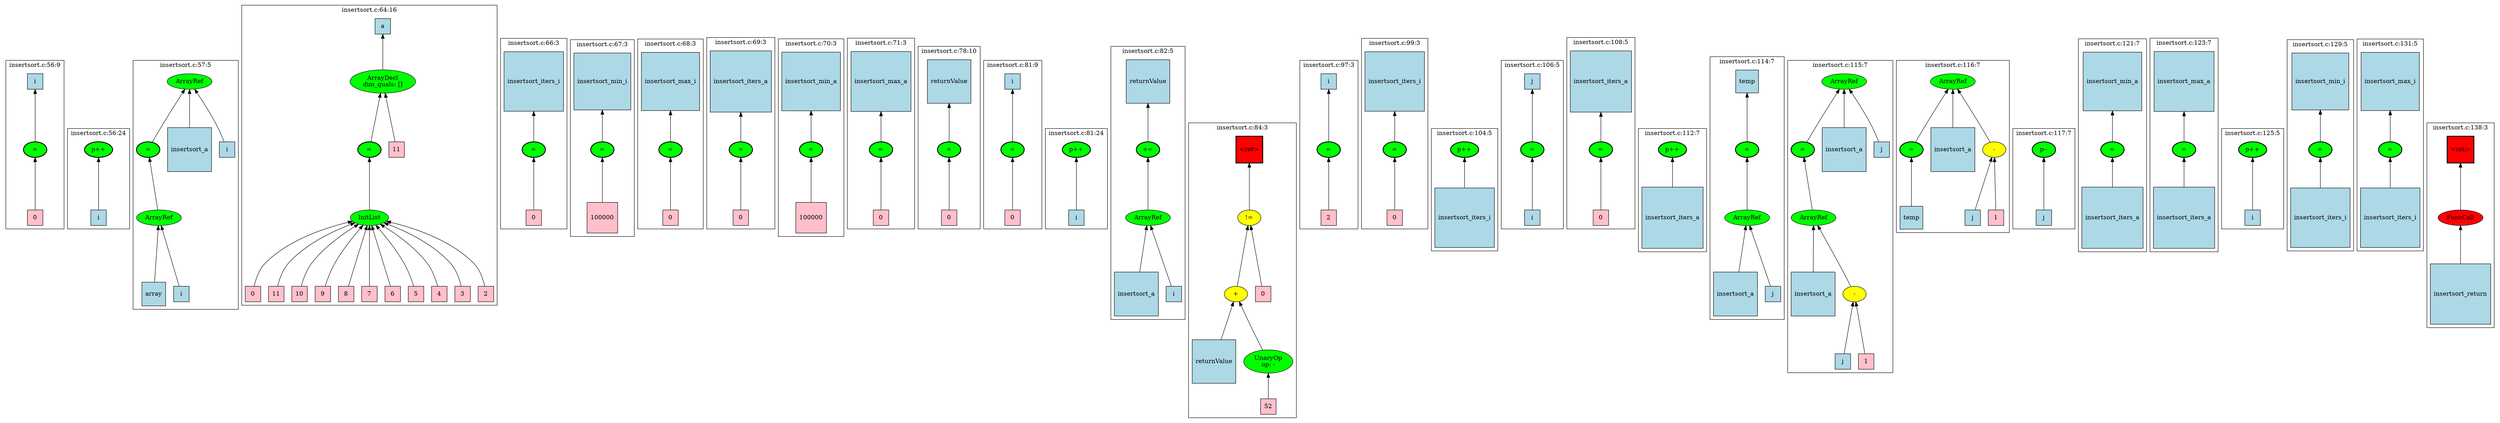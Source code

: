 strict graph "" {
	graph [bb="0,0,4889,832",
		newrank=true
	];
	node [label="\N"];
	{
		graph [rank=same,
			rankdir=LR
		];
		rank2	[height=0.5,
			label="",
			pos="0.5,532",
			style=invis,
			width=0.013889];
		82	[fillcolor=green,
			height=0.5,
			label="=",
			pos="62.5,532",
			style="filled,bold",
			width=0.75];
		rank2 -- 82	[pos="1.4688,532 12.753,532 24.038,532 35.322,532",
			style=invis];
		88	[fillcolor=green,
			height=0.5,
			label="p++",
			pos="176.5,532",
			style="filled,bold",
			width=0.75];
		82 -- 88	[pos="89.664,532 109.56,532 129.46,532 149.36,532",
			style=invis];
		90	[fillcolor=green,
			height=0.5,
			label="=",
			pos="275.5,532",
			style="filled,bold",
			width=0.75];
		88 -- 90	[pos="203.57,532 218.46,532 233.35,532 248.25,532",
			style=invis];
		103	[fillcolor=green,
			height=0.5,
			label="=",
			pos="766.5,532",
			style="filled,bold",
			width=0.75];
		90 -- 103	[pos="281.7,549.63 288.43,565.64 300.92,588.11 320.5,597.25 396.72,632.84 659.5,562.63 741.71,539.22",
			style=invis];
		120	[fillcolor=green,
			height=0.5,
			label="=",
			pos="1132.5,532",
			style="filled,bold",
			width=0.75];
		103 -- 120	[pos="772.7,549.63 779.43,565.64 791.92,588.11 811.5,597.25 836.27,608.82 1031.9,606.83 1057.5,597.25 1083.5,587.51 1106.5,564.22 1119.9,\
548.27",
			style=invis];
		123	[fillcolor=green,
			height=0.5,
			label="=",
			pos="1263.5,532",
			style="filled,bold",
			width=0.75];
		120 -- 123	[pos="1159.6,532 1185.2,532 1210.7,532 1236.3,532",
			style=invis];
		126	[fillcolor=green,
			height=0.5,
			label="=",
			pos="1394.5,532",
			style="filled,bold",
			width=0.75];
		123 -- 126	[pos="1290.6,532 1316.2,532 1341.7,532 1367.3,532",
			style=invis];
		129	[fillcolor=green,
			height=0.5,
			label="=",
			pos="1527.5,532",
			style="filled,bold",
			width=0.75];
		126 -- 129	[pos="1421.5,532 1447.7,532 1474,532 1500.2,532",
			style=invis];
		132	[fillcolor=green,
			height=0.5,
			label="=",
			pos="1660.5,532",
			style="filled,bold",
			width=0.75];
		129 -- 132	[pos="1554.5,532 1580.7,532 1607,532 1633.2,532",
			style=invis];
		135	[fillcolor=green,
			height=0.5,
			label="=",
			pos="1793.5,532",
			style="filled,bold",
			width=0.75];
		132 -- 135	[pos="1687.5,532 1713.7,532 1740,532 1766.2,532",
			style=invis];
		151	[fillcolor=green,
			height=0.5,
			label="=",
			pos="1919.5,532",
			style="filled,bold",
			width=0.75];
		135 -- 151	[pos="1820.6,532 1844.5,532 1868.5,532 1892.4,532",
			style=invis];
		157	[fillcolor=green,
			height=0.5,
			label="=",
			pos="2035.5,532",
			style="filled,bold",
			width=0.75];
		151 -- 157	[pos="1946.7,532 1967.3,532 1987.9,532 2008.4,532",
			style=invis];
		163	[fillcolor=green,
			height=0.5,
			label="p++",
			pos="2150.5,532",
			style="filled,bold",
			width=0.75];
		157 -- 163	[pos="2062.9,532 2083.1,532 2103.3,532 2123.5,532",
			style=invis];
		165	[fillcolor=green,
			height=0.5,
			label="+=",
			pos="2289.5,532",
			style="filled,bold",
			width=0.75];
		163 -- 165	[pos="2177.6,532 2205.9,532 2234.2,532 2262.4,532",
			style=invis];
		170	[fillcolor=red,
			height=0.65278,
			label="\<ret\>",
			pos="2486.5,532",
			shape=square,
			style="filled,bold",
			width=0.65278];
		165 -- 170	[pos="2316.8,532 2365.5,532 2414.3,532 2463,532",
			style=invis];
		193	[fillcolor=green,
			height=0.5,
			label="=",
			pos="2640.5,532",
			style="filled,bold",
			width=0.75];
		170 -- 193	[pos="2510.3,532 2544.6,532 2578.9,532 2613.3,532",
			style=invis];
		196	[fillcolor=green,
			height=0.5,
			label="=",
			pos="2762.5,532",
			style="filled,bold",
			width=0.75];
		193 -- 196	[pos="2667.7,532 2690.3,532 2712.9,532 2735.5,532",
			style=invis];
		205	[fillcolor=green,
			height=0.5,
			label="p++",
			pos="2894.5,532",
			style="filled,bold",
			width=0.75];
		196 -- 205	[pos="2789.6,532 2815.5,532 2841.5,532 2867.4,532",
			style=invis];
		207	[fillcolor=green,
			height=0.5,
			label="=",
			pos="3019.5,532",
			style="filled,bold",
			width=0.75];
		205 -- 207	[pos="2921.8,532 2945.4,532 2968.9,532 2992.4,532",
			style=invis];
		210	[fillcolor=green,
			height=0.5,
			label="=",
			pos="3146.5,532",
			style="filled,bold",
			width=0.75];
		207 -- 210	[pos="3046.8,532 3070.9,532 3095.1,532 3119.2,532",
			style=invis];
		225	[fillcolor=green,
			height=0.5,
			label="p++",
			pos="3280.5,532",
			style="filled,bold",
			width=0.75];
		210 -- 225	[pos="3173.7,532 3200.3,532 3226.8,532 3253.4,532",
			style=invis];
		227	[fillcolor=green,
			height=0.5,
			label="=",
			pos="3426.5,532",
			style="filled,bold",
			width=0.75];
		225 -- 227	[pos="3307.6,532 3338.1,532 3368.6,532 3399.1,532",
			style=invis];
		232	[fillcolor=green,
			height=0.5,
			label="=",
			pos="3544.5,532",
			style="filled,bold",
			width=0.75];
		227 -- 232	[pos="3453.7,532 3474.9,532 3496,532 3517.2,532",
			style=invis];
		241	[fillcolor=green,
			height=0.5,
			label="=",
			pos="3774.5,532",
			style="filled,bold",
			width=0.75];
		232 -- 241	[pos="3550.7,549.63 3557.4,565.64 3569.9,588.11 3589.5,597.25 3617.1,610.13 3698.9,610.13 3726.5,597.25 3746.5,587.91 3760,565.48 3767.5,\
549.54",
			style=invis];
		248	[fillcolor=green,
			height=0.5,
			label="p--",
			pos="4042.5,532",
			style="filled,bold",
			width=0.75];
		241 -- 248	[pos="3780.7,549.63 3787.4,565.64 3799.9,588.11 3819.5,597.25 3850.7,611.82 3942.5,610.1 3974.5,597.25 3998.8,587.48 4019.3,564.44 4031.2,\
548.52",
			style=invis];
		254	[fillcolor=green,
			height=0.5,
			label="=",
			pos="4169.5,532",
			style="filled,bold",
			width=0.75];
		248 -- 254	[pos="4069.8,532 4093.9,532 4118.1,532 4142.2,532",
			style=invis];
		261	[fillcolor=green,
			height=0.5,
			label="=",
			pos="4303.5,532",
			style="filled,bold",
			width=0.75];
		254 -- 261	[pos="4196.7,532 4223.3,532 4249.8,532 4276.4,532",
			style=invis];
		264	[fillcolor=green,
			height=0.5,
			label="p++",
			pos="4429.5,532",
			style="filled,bold",
			width=0.75];
		261 -- 264	[pos="4330.6,532 4354.5,532 4378.5,532 4402.4,532",
			style=invis];
		270	[fillcolor=green,
			height=0.5,
			label="=",
			pos="4555.5,532",
			style="filled,bold",
			width=0.75];
		264 -- 270	[pos="4456.6,532 4480.5,532 4504.5,532 4528.4,532",
			style=invis];
		277	[fillcolor=green,
			height=0.5,
			label="=",
			pos="4687.5,532",
			style="filled,bold",
			width=0.75];
		270 -- 277	[pos="4582.6,532 4608.5,532 4634.5,532 4660.4,532",
			style=invis];
		294	[fillcolor=red,
			height=0.65278,
			label="\<ret\>",
			pos="4818.5,532",
			shape=square,
			style="filled,bold",
			width=0.65278];
		277 -- 294	[pos="4714.6,532 4741.4,532 4768.2,532 4795,532",
			style=invis];
		end	[height=0.5,
			label="",
			pos="4888.5,532",
			style=invis,
			width=0.013889];
		294 -- end	[pos="4842,532 4857.3,532 4872.5,532 4887.8,532",
			style=invis];
	}
	subgraph cluster88 {
		graph [bb="121.5,375,232.5,581",
			label="insertsort.c:56:24",
			lheight=0.21,
			lp="177,569.5",
			lwidth=1.32
		];
		88;
		89	[fillcolor=lightblue,
			height=0.5,
			label=i,
			pos="176.5,401",
			shape=square,
			style=filled,
			width=0.5];
		88 -- 89	[dir=back,
			pos="s,176.5,513.87 176.5,503.73 176.5,478.2 176.5,440.82 176.5,419.2"];
	}
	subgraph cluster135 {
		graph [bb="1730.5,375,1856.5,749",
			label="insertsort.c:71:3",
			lheight=0.21,
			lp="1793.5,737.5",
			lwidth=1.22
		];
		135;
		137	[fillcolor=pink,
			height=0.5,
			label=0,
			pos="1793.5,401",
			shape=square,
			style=filled,
			width=0.5];
		135 -- 137	[dir=back,
			pos="s,1793.5,513.87 1793.5,503.73 1793.5,478.2 1793.5,440.82 1793.5,419.2"];
		136	[fillcolor=lightblue,
			height=1.5278,
			label=insertsort_max_a,
			pos="1793.5,663",
			shape=square,
			style=filled,
			width=1.5278];
		136 -- 135	[dir=back,
			pos="s,1793.5,607.67 1793.5,597.42 1793.5,579.96 1793.5,562.51 1793.5,550.18"];
	}
	subgraph cluster126 {
		graph [bb="1332.5,375,1456.5,748",
			label="insertsort.c:68:3",
			lheight=0.21,
			lp="1394.5,736.5",
			lwidth=1.22
		];
		126;
		128	[fillcolor=pink,
			height=0.5,
			label=0,
			pos="1394.5,401",
			shape=square,
			style=filled,
			width=0.5];
		126 -- 128	[dir=back,
			pos="s,1394.5,513.87 1394.5,503.73 1394.5,478.2 1394.5,440.82 1394.5,419.2"];
		127	[fillcolor=lightblue,
			height=1.5,
			label=insertsort_max_i,
			pos="1394.5,663",
			shape=square,
			style=filled,
			width=1.5];
		127 -- 126	[dir=back,
			pos="s,1394.5,608.79 1394.5,598.38 1394.5,580.61 1394.5,562.76 1394.5,550.21"];
	}
	subgraph cluster129 {
		graph [bb="1464.5,375,1590.5,749",
			label="insertsort.c:69:3",
			lheight=0.21,
			lp="1527.5,737.5",
			lwidth=1.22
		];
		129;
		131	[fillcolor=pink,
			height=0.5,
			label=0,
			pos="1527.5,401",
			shape=square,
			style=filled,
			width=0.5];
		129 -- 131	[dir=back,
			pos="s,1527.5,513.87 1527.5,503.73 1527.5,478.2 1527.5,440.82 1527.5,419.2"];
		130	[fillcolor=lightblue,
			height=1.5278,
			label=insertsort_iters_a,
			pos="1527.5,663",
			shape=square,
			style=filled,
			width=1.5278];
		130 -- 129	[dir=back,
			pos="s,1527.5,607.67 1527.5,597.42 1527.5,579.96 1527.5,562.51 1527.5,550.18"];
	}
	subgraph cluster103 {
		graph [bb="470.5,231,1062.5,824",
			label="insertsort.c:64:16",
			lheight=0.21,
			lp="766.5,812.5",
			lwidth=1.32
		];
		103;
		108	[fillcolor=green,
			height=0.5,
			label=InitList,
			pos="766.5,401",
			style=filled,
			width=1.011];
		103 -- 108	[dir=back,
			pos="s,766.5,513.87 766.5,503.73 766.5,478.2 766.5,440.82 766.5,419.2"];
		109	[fillcolor=pink,
			height=0.5,
			label=0,
			pos="496.5,257",
			shape=square,
			style=filled,
			width=0.5];
		108 -- 109	[dir=back,
			pos="s,731.87,395.23 721.77,393.44 668.85,383.61 580.73,360.53 523.5,310 512.98,300.71 505.95,286.32 501.71,275.04"];
		110	[fillcolor=pink,
			height=0.5,
			label=11,
			pos="550.5,257",
			shape=square,
			style=filled,
			width=0.5];
		108 -- 110	[dir=back,
			pos="s,735.1,391.84 725.28,388.86 683.65,375.84 619.64,350.71 577.5,310 567.55,300.39 560.55,286.31 556.18,275.23"];
		111	[fillcolor=pink,
			height=0.5,
			label=10,
			pos="604.5,257",
			shape=square,
			style=filled,
			width=0.5];
		108 -- 111	[dir=back,
			pos="s,741.07,388.03 731.94,383.31 702.34,367.65 660.09,341.89 631.5,310 622.4,299.85 615.43,286.08 610.85,275.26"];
		112	[fillcolor=pink,
			height=0.5,
			label=9,
			pos="658.5,257",
			shape=square,
			style=filled,
			width=0.5];
		108 -- 112	[dir=back,
			pos="s,750.56,384.78 743.12,377.35 725.91,359.93 702.63,334.72 685.5,310 677.85,298.96 670.91,285.48 665.99,275.01"];
		113	[fillcolor=pink,
			height=0.5,
			label=8,
			pos="712.5,257",
			shape=square,
			style=filled,
			width=0.5];
		108 -- 113	[dir=back,
			pos="s,760.09,383.15 756.52,373.74 745.59,345.02 728.4,299.82 719.07,275.27"];
		114	[fillcolor=pink,
			height=0.5,
			label=7,
			pos="766.5,257",
			shape=square,
			style=filled,
			width=0.5];
		108 -- 114	[dir=back,
			pos="s,766.5,382.87 766.5,372.68 766.5,343.89 766.5,299.42 766.5,275.19"];
		115	[fillcolor=pink,
			height=0.5,
			label=6,
			pos="820.5,257",
			shape=square,
			style=filled,
			width=0.5];
		108 -- 115	[dir=back,
			pos="s,772.91,383.15 776.48,373.74 787.41,345.02 804.6,299.82 813.93,275.27"];
		116	[fillcolor=pink,
			height=0.5,
			label=5,
			pos="874.5,257",
			shape=square,
			style=filled,
			width=0.5];
		108 -- 116	[dir=back,
			pos="s,782.44,384.78 789.88,377.35 807.09,359.93 830.37,334.72 847.5,310 855.15,298.96 862.09,285.48 867.01,275.01"];
		117	[fillcolor=pink,
			height=0.5,
			label=4,
			pos="928.5,257",
			shape=square,
			style=filled,
			width=0.5];
		108 -- 117	[dir=back,
			pos="s,791.93,388.03 801.06,383.31 830.66,367.65 872.91,341.89 901.5,310 910.6,299.85 917.57,286.08 922.15,275.26"];
		118	[fillcolor=pink,
			height=0.5,
			label=3,
			pos="982.5,257",
			shape=square,
			style=filled,
			width=0.5];
		108 -- 118	[dir=back,
			pos="s,797.9,391.84 807.72,388.86 849.35,375.84 913.36,350.71 955.5,310 965.45,300.39 972.45,286.31 976.82,275.23"];
		119	[fillcolor=pink,
			height=0.5,
			label=2,
			pos="1036.5,257",
			shape=square,
			style=filled,
			width=0.5];
		108 -- 119	[dir=back,
			pos="s,801.13,395.23 811.23,393.44 864.15,383.61 952.27,360.53 1009.5,310 1020,300.71 1027,286.32 1031.3,275.04"];
		104	[fillcolor=green,
			height=0.74639,
			label="ArrayDecl
dim_quals: []",
			pos="797.5,663",
			style=filled,
			width=1.7678];
		104 -- 103	[dir=back,
			pos="s,791.3,636.2 788.94,626.39 782.97,601.54 775.26,569.47 770.61,550.11"];
		107	[fillcolor=pink,
			height=0.5,
			label=11,
			pos="829.5,532",
			shape=square,
			style=filled,
			width=0.5];
		104 -- 107	[dir=back,
			pos="s,803.9,636.2 806.33,626.39 812.5,601.54 820.45,569.47 825.26,550.11"];
		105	[fillcolor=lightblue,
			height=0.5,
			label=a,
			pos="797.5,775",
			shape=square,
			style=filled,
			width=0.5];
		105 -- 104	[dir=back,
			pos="s,797.5,756.81 797.5,746.76 797.5,729.45 797.5,707.15 797.5,690.07"];
	}
	subgraph cluster82 {
		graph [bb="9.5,375,113.5,712",
			label="insertsort.c:56:9",
			lheight=0.21,
			lp="61.5,700.5",
			lwidth=1.22
		];
		82;
		84	[fillcolor=pink,
			height=0.5,
			label=0,
			pos="62.5,401",
			shape=square,
			style=filled,
			width=0.5];
		82 -- 84	[dir=back,
			pos="s,62.5,513.87 62.5,503.73 62.5,478.2 62.5,440.82 62.5,419.2"];
		83	[fillcolor=lightblue,
			height=0.5,
			label=i,
			pos="62.5,663",
			shape=square,
			style=filled,
			width=0.5];
		83 -- 82	[dir=back,
			pos="s,62.5,644.87 62.5,634.73 62.5,609.2 62.5,571.82 62.5,550.2"];
	}
	subgraph cluster123 {
		graph [bb="1202.5,364.5,1324.5,747",
			label="insertsort.c:67:3",
			lheight=0.21,
			lp="1263.5,735.5",
			lwidth=1.22
		];
		123;
		125	[fillcolor=pink,
			height=0.79167,
			label=100000,
			pos="1263.5,401",
			shape=square,
			style=filled,
			width=0.79167];
		123 -- 125	[dir=back,
			pos="s,1263.5,513.87 1263.5,503.64 1263.5,481.84 1263.5,451.46 1263.5,429.6"];
		124	[fillcolor=lightblue,
			height=1.4722,
			label=insertsort_min_i,
			pos="1263.5,663",
			shape=square,
			style=filled,
			width=1.4722];
		124 -- 123	[dir=back,
			pos="s,1263.5,609.9 1263.5,599.84 1263.5,581.61 1263.5,563.13 1263.5,550.24"];
	}
	subgraph cluster157 {
		graph [bb="1983.5,375,2087.5,712",
			label="insertsort.c:81:9",
			lheight=0.21,
			lp="2035.5,700.5",
			lwidth=1.22
		];
		157;
		159	[fillcolor=pink,
			height=0.5,
			label=0,
			pos="2035.5,401",
			shape=square,
			style=filled,
			width=0.5];
		157 -- 159	[dir=back,
			pos="s,2035.5,513.87 2035.5,503.73 2035.5,478.2 2035.5,440.82 2035.5,419.2"];
		158	[fillcolor=lightblue,
			height=0.5,
			label=i,
			pos="2035.5,663",
			shape=square,
			style=filled,
			width=0.5];
		158 -- 157	[dir=back,
			pos="s,2035.5,644.87 2035.5,634.73 2035.5,609.2 2035.5,571.82 2035.5,550.2"];
	}
	subgraph cluster132 {
		graph [bb="1598.5,364.5,1722.5,748",
			label="insertsort.c:70:3",
			lheight=0.21,
			lp="1660.5,736.5",
			lwidth=1.22
		];
		132;
		134	[fillcolor=pink,
			height=0.79167,
			label=100000,
			pos="1660.5,401",
			shape=square,
			style=filled,
			width=0.79167];
		132 -- 134	[dir=back,
			pos="s,1660.5,513.87 1660.5,503.64 1660.5,481.84 1660.5,451.46 1660.5,429.6"];
		133	[fillcolor=lightblue,
			height=1.5,
			label=insertsort_min_a,
			pos="1660.5,663",
			shape=square,
			style=filled,
			width=1.5];
		133 -- 132	[dir=back,
			pos="s,1660.5,608.79 1660.5,598.38 1660.5,580.61 1660.5,562.76 1660.5,550.21"];
	}
	subgraph cluster90 {
		graph [bb="240.5,227,462.5,712",
			label="insertsort.c:57:5",
			lheight=0.21,
			lp="351.5,700.5",
			lwidth=1.22
		];
		90;
		94	[fillcolor=green,
			height=0.5,
			label=ArrayRef,
			pos="292.5,401",
			style=filled,
			width=1.2277];
		90 -- 94	[dir=back,
			pos="s,277.76,513.87 279.09,503.73 282.46,478.2 287.38,440.82 290.23,419.2"];
		95	[fillcolor=lightblue,
			height=0.61111,
			label=array,
			pos="281.5,257",
			shape=square,
			style=filled,
			width=0.61111];
		94 -- 95	[dir=back,
			pos="s,291.17,382.87 290.4,372.85 288.29,345.64 285.09,304.31 283.15,279.35"];
		96	[fillcolor=lightblue,
			height=0.5,
			label=i,
			pos="339.5,257",
			shape=square,
			style=filled,
			width=0.5];
		94 -- 96	[dir=back,
			pos="s,298.17,382.87 301.42,373.06 310.94,344.28 325.75,299.53 333.81,275.19"];
		91	[fillcolor=green,
			height=0.5,
			label=ArrayRef,
			pos="360.5,663",
			style=filled,
			width=1.2277];
		91 -- 90	[dir=back,
			pos="s,349.56,645.4 343.89,636.79 326.68,610.67 300.32,570.66 285.86,548.73"];
		92	[fillcolor=lightblue,
			height=1.1111,
			label=insertsort_a,
			pos="360.5,532",
			shape=square,
			style=filled,
			width=1.1111];
		91 -- 92	[dir=back,
			pos="s,360.5,644.87 360.5,634.69 360.5,616.53 360.5,592.41 360.5,572.22"];
		93	[fillcolor=lightblue,
			height=0.5,
			label=i,
			pos="436.5,532",
			shape=square,
			style=filled,
			width=0.5];
		91 -- 93	[dir=back,
			pos="s,371.93,645.53 377.63,637.1 387.37,622.58 399.57,603.78 409.5,586.5 416.34,574.59 423.31,560.74 428.45,550.12"];
	}
	subgraph cluster120 {
		graph [bb="1070.5,375,1194.5,747.5",
			label="insertsort.c:66:3",
			lheight=0.21,
			lp="1132.5,736",
			lwidth=1.22
		];
		120;
		122	[fillcolor=pink,
			height=0.5,
			label=0,
			pos="1132.5,401",
			shape=square,
			style=filled,
			width=0.5];
		120 -- 122	[dir=back,
			pos="s,1132.5,513.87 1132.5,503.73 1132.5,478.2 1132.5,440.82 1132.5,419.2"];
		121	[fillcolor=lightblue,
			height=1.4861,
			label=insertsort_iters_i,
			pos="1132.5,663",
			shape=square,
			style=filled,
			width=1.4861];
		121 -- 120	[dir=back,
			pos="s,1132.5,609.16 1132.5,599.15 1132.5,581.05 1132.5,562.76 1132.5,550.02"];
	}
	subgraph cluster151 {
		graph [bb="1864.5,375,1975.5,734",
			label="insertsort.c:78:10",
			lheight=0.21,
			lp="1920,722.5",
			lwidth=1.32
		];
		151;
		154	[fillcolor=pink,
			height=0.5,
			label=0,
			pos="1919.5,401",
			shape=square,
			style=filled,
			width=0.5];
		151 -- 154	[dir=back,
			pos="s,1919.5,513.87 1919.5,503.73 1919.5,478.2 1919.5,440.82 1919.5,419.2"];
		152	[fillcolor=lightblue,
			height=1.1111,
			label=returnValue,
			pos="1919.5,663",
			shape=square,
			style=filled,
			width=1.1111];
		152 -- 151	[dir=back,
			pos="s,1919.5,622.95 1919.5,612.69 1919.5,590.62 1919.5,566.02 1919.5,550.08"];
	}
	subgraph cluster241 {
		graph [bb="3739.5,371,3979.5,712",
			label="insertsort.c:116:7",
			lheight=0.21,
			lp="3859.5,700.5",
			lwidth=1.32
		];
		241;
		247	[fillcolor=lightblue,
			height=0.61111,
			label=temp,
			pos="3774.5,401",
			shape=square,
			style=filled,
			width=0.61111];
		241 -- 247	[dir=back,
			pos="s,3774.5,513.87 3774.5,503.63 3774.5,479.56 3774.5,445.03 3774.5,423.06"];
		242	[fillcolor=green,
			height=0.5,
			label=ArrayRef,
			pos="3859.5,663",
			style=filled,
			width=1.2277];
		242 -- 241	[dir=back,
			pos="s,3848.6,645.4 3842.9,636.79 3825.7,610.67 3799.3,570.66 3784.9,548.73"];
		243	[fillcolor=lightblue,
			height=1.1111,
			label=insertsort_a,
			pos="3859.5,532",
			shape=square,
			style=filled,
			width=1.1111];
		242 -- 243	[dir=back,
			pos="s,3859.5,644.87 3859.5,634.69 3859.5,616.53 3859.5,592.41 3859.5,572.22"];
		244	[fillcolor=yellow,
			height=0.5,
			label="-",
			pos="3944.5,532",
			style=filled,
			width=0.75];
		242 -- 244	[dir=back,
			pos="s,3870.4,645.4 3876.1,636.79 3893.3,610.67 3919.7,570.66 3934.1,548.73"];
		245	[fillcolor=lightblue,
			height=0.5,
			label=j,
			pos="3894.5,401",
			shape=square,
			style=filled,
			width=0.5];
		244 -- 245	[dir=back,
			pos="s,3938.1,514.4 3934.4,504.98 3924.5,479.49 3909.8,441.36 3901.2,419.36"];
		246	[fillcolor=pink,
			height=0.5,
			label=1,
			pos="3948.5,401",
			shape=square,
			style=filled,
			width=0.5];
		244 -- 246	[dir=back,
			pos="s,3945,513.87 3945.3,503.73 3946.1,478.2 3947.3,440.82 3948,419.2"];
	}
	subgraph cluster248 {
		graph [bb="3987.5,375,4098.5,581",
			label="insertsort.c:117:7",
			lheight=0.21,
			lp="4043,569.5",
			lwidth=1.32
		];
		248;
		249	[fillcolor=lightblue,
			height=0.5,
			label=j,
			pos="4042.5,401",
			shape=square,
			style=filled,
			width=0.5];
		248 -- 249	[dir=back,
			pos="s,4042.5,513.87 4042.5,503.73 4042.5,478.2 4042.5,440.82 4042.5,419.2"];
	}
	subgraph cluster254 {
		graph [bb="4106.5,338,4232.5,748",
			label="insertsort.c:121:7",
			lheight=0.21,
			lp="4169.5,736.5",
			lwidth=1.32
		];
		254;
		256	[fillcolor=lightblue,
			height=1.5278,
			label=insertsort_iters_a,
			pos="4169.5,401",
			shape=square,
			style=filled,
			width=1.5278];
		254 -- 256	[dir=back,
			pos="s,4169.5,513.87 4169.5,503.59 4169.5,489.76 4169.5,472.47 4169.5,456.09"];
		255	[fillcolor=lightblue,
			height=1.5,
			label=insertsort_min_a,
			pos="4169.5,663",
			shape=square,
			style=filled,
			width=1.5];
		255 -- 254	[dir=back,
			pos="s,4169.5,608.79 4169.5,598.38 4169.5,580.61 4169.5,562.76 4169.5,550.21"];
	}
	subgraph cluster261 {
		graph [bb="4240.5,338,4366.5,749",
			label="insertsort.c:123:7",
			lheight=0.21,
			lp="4303.5,737.5",
			lwidth=1.32
		];
		261;
		263	[fillcolor=lightblue,
			height=1.5278,
			label=insertsort_iters_a,
			pos="4303.5,401",
			shape=square,
			style=filled,
			width=1.5278];
		261 -- 263	[dir=back,
			pos="s,4303.5,513.87 4303.5,503.59 4303.5,489.76 4303.5,472.47 4303.5,456.09"];
		262	[fillcolor=lightblue,
			height=1.5278,
			label=insertsort_max_a,
			pos="4303.5,663",
			shape=square,
			style=filled,
			width=1.5278];
		262 -- 261	[dir=back,
			pos="s,4303.5,607.67 4303.5,597.42 4303.5,579.96 4303.5,562.51 4303.5,550.18"];
	}
	subgraph cluster264 {
		graph [bb="4374.5,375,4485.5,581",
			label="insertsort.c:125:5",
			lheight=0.21,
			lp="4430,569.5",
			lwidth=1.32
		];
		264;
		265	[fillcolor=lightblue,
			height=0.5,
			label=i,
			pos="4429.5,401",
			shape=square,
			style=filled,
			width=0.5];
		264 -- 265	[dir=back,
			pos="s,4429.5,513.87 4429.5,503.73 4429.5,478.2 4429.5,440.82 4429.5,419.2"];
	}
	subgraph cluster270 {
		graph [bb="4493.5,339.5,4617.5,747",
			label="insertsort.c:129:5",
			lheight=0.21,
			lp="4555.5,735.5",
			lwidth=1.32
		];
		270;
		272	[fillcolor=lightblue,
			height=1.4861,
			label=insertsort_iters_i,
			pos="4555.5,401",
			shape=square,
			style=filled,
			width=1.4861];
		270 -- 272	[dir=back,
			pos="s,4555.5,513.87 4555.5,503.76 4555.5,489.49 4555.5,471.51 4555.5,454.66"];
		271	[fillcolor=lightblue,
			height=1.4722,
			label=insertsort_min_i,
			pos="4555.5,663",
			shape=square,
			style=filled,
			width=1.4722];
		271 -- 270	[dir=back,
			pos="s,4555.5,609.9 4555.5,599.84 4555.5,581.61 4555.5,563.13 4555.5,550.24"];
	}
	subgraph cluster277 {
		graph [bb="4625.5,339.5,4749.5,748",
			label="insertsort.c:131:5",
			lheight=0.21,
			lp="4687.5,736.5",
			lwidth=1.32
		];
		277;
		279	[fillcolor=lightblue,
			height=1.4861,
			label=insertsort_iters_i,
			pos="4687.5,401",
			shape=square,
			style=filled,
			width=1.4861];
		277 -- 279	[dir=back,
			pos="s,4687.5,513.87 4687.5,503.76 4687.5,489.49 4687.5,471.51 4687.5,454.66"];
		278	[fillcolor=lightblue,
			height=1.5,
			label=insertsort_max_i,
			pos="4687.5,663",
			shape=square,
			style=filled,
			width=1.5];
		278 -- 277	[dir=back,
			pos="s,4687.5,608.79 4687.5,598.38 4687.5,580.61 4687.5,562.76 4687.5,550.21"];
	}
	subgraph cluster294 {
		graph [bb="4757.5,196,4879.5,586.5",
			label="insertsort.c:138:3",
			lheight=0.21,
			lp="4818.5,575",
			lwidth=1.32
		];
		294;
		295	[fillcolor=red,
			height=0.5,
			label=FuncCall,
			pos="4818.5,401",
			style=filled,
			width=1.1916];
		294 -- 295	[dir=back,
			pos="s,4818.5,508.23 4818.5,498.04 4818.5,472.88 4818.5,439.24 4818.5,419.18"];
		296	[fillcolor=lightblue,
			height=1.4722,
			label=insertsort_return,
			pos="4818.5,257",
			shape=square,
			style=filled,
			width=1.4722];
		295 -- 296	[dir=back,
			pos="s,4818.5,382.87 4818.5,372.67 4818.5,354.94 4818.5,331.26 4818.5,310.03"];
	}
	subgraph cluster163 {
		graph [bb="2095.5,375,2206.5,581",
			label="insertsort.c:81:24",
			lheight=0.21,
			lp="2151,569.5",
			lwidth=1.32
		];
		163;
		164	[fillcolor=lightblue,
			height=0.5,
			label=i,
			pos="2150.5,401",
			shape=square,
			style=filled,
			width=0.5];
		163 -- 164	[dir=back,
			pos="s,2150.5,513.87 2150.5,503.73 2150.5,478.2 2150.5,440.82 2150.5,419.2"];
	}
	subgraph cluster165 {
		graph [bb="2214.5,209,2364.5,734",
			label="insertsort.c:82:5",
			lheight=0.21,
			lp="2289.5,722.5",
			lwidth=1.22
		];
		165;
		167	[fillcolor=green,
			height=0.5,
			label=ArrayRef,
			pos="2289.5,401",
			style=filled,
			width=1.2277];
		165 -- 167	[dir=back,
			pos="s,2289.5,513.87 2289.5,503.73 2289.5,478.2 2289.5,440.82 2289.5,419.2"];
		168	[fillcolor=lightblue,
			height=1.1111,
			label=insertsort_a,
			pos="2262.5,257",
			shape=square,
			style=filled,
			width=1.1111];
		167 -- 168	[dir=back,
			pos="s,2286.2,382.87 2284.3,372.83 2280.3,351.4 2274.5,321.22 2269.9,297.18"];
		169	[fillcolor=lightblue,
			height=0.5,
			label=i,
			pos="2338.5,257",
			shape=square,
			style=filled,
			width=0.5];
		167 -- 169	[dir=back,
			pos="s,2295.3,383.15 2298.7,373.37 2308.6,344.63 2324.1,299.71 2332.5,275.27"];
		166	[fillcolor=lightblue,
			height=1.1111,
			label=returnValue,
			pos="2289.5,663",
			shape=square,
			style=filled,
			width=1.1111];
		166 -- 165	[dir=back,
			pos="s,2289.5,622.95 2289.5,612.69 2289.5,590.62 2289.5,566.02 2289.5,550.08"];
	}
	subgraph cluster170 {
		graph [bb="2372.5,8,2580.5,586.5",
			label="insertsort.c:84:3",
			lheight=0.21,
			lp="2476.5,575",
			lwidth=1.22
		];
		170;
		171	[fillcolor=yellow,
			height=0.5,
			label="!=",
			pos="2486.5,401",
			style=filled,
			width=0.75];
		170 -- 171	[dir=back,
			pos="s,2486.5,508.23 2486.5,498.04 2486.5,472.88 2486.5,439.24 2486.5,419.18"];
		172	[fillcolor=yellow,
			height=0.5,
			label="+",
			pos="2455.5,257",
			style=filled,
			width=0.75];
		171 -- 172	[dir=back,
			pos="s,2482.8,383.15 2480.7,373.37 2474.4,344.63 2464.6,299.71 2459.3,275.27"];
		176	[fillcolor=pink,
			height=0.5,
			label=0,
			pos="2518.5,257",
			shape=square,
			style=filled,
			width=0.5];
		171 -- 176	[dir=back,
			pos="s,2490.3,383.15 2492.5,373.37 2499,344.63 2509.1,299.71 2514.6,275.27"];
		173	[fillcolor=lightblue,
			height=1.1111,
			label=returnValue,
			pos="2420.5,128",
			shape=square,
			style=filled,
			width=1.1111];
		172 -- 173	[dir=back,
			pos="s,2450.9,239.14 2448.2,229.44 2443.3,211.69 2436.8,188.04 2431.3,168.15"];
		174	[fillcolor=green,
			height=0.74639,
			label="UnaryOp
op: -",
			pos="2525.5,128",
			style=filled,
			width=1.316];
		172 -- 174	[dir=back,
			pos="s,2464.4,239.92 2469.2,231.07 2481.5,208.83 2499.4,176.43 2511.6,154.13"];
		175	[fillcolor=pink,
			height=0.5,
			label=52,
			pos="2525.5,34",
			shape=square,
			style=filled,
			width=0.5];
		174 -- 175	[dir=back,
			pos="s,2525.5,100.88 2525.5,90.583 2525.5,77.332 2525.5,62.971 2525.5,52.166"];
	}
	subgraph cluster193 {
		graph [bb="2588.5,375,2692.5,712",
			label="insertsort.c:97:3",
			lheight=0.21,
			lp="2640.5,700.5",
			lwidth=1.22
		];
		193;
		195	[fillcolor=pink,
			height=0.5,
			label=2,
			pos="2640.5,401",
			shape=square,
			style=filled,
			width=0.5];
		193 -- 195	[dir=back,
			pos="s,2640.5,513.87 2640.5,503.73 2640.5,478.2 2640.5,440.82 2640.5,419.2"];
		194	[fillcolor=lightblue,
			height=0.5,
			label=i,
			pos="2640.5,663",
			shape=square,
			style=filled,
			width=0.5];
		194 -- 193	[dir=back,
			pos="s,2640.5,644.87 2640.5,634.73 2640.5,609.2 2640.5,571.82 2640.5,550.2"];
	}
	subgraph cluster196 {
		graph [bb="2700.5,375,2824.5,747.5",
			label="insertsort.c:99:3",
			lheight=0.21,
			lp="2762.5,736",
			lwidth=1.22
		];
		196;
		198	[fillcolor=pink,
			height=0.5,
			label=0,
			pos="2762.5,401",
			shape=square,
			style=filled,
			width=0.5];
		196 -- 198	[dir=back,
			pos="s,2762.5,513.87 2762.5,503.73 2762.5,478.2 2762.5,440.82 2762.5,419.2"];
		197	[fillcolor=lightblue,
			height=1.4861,
			label=insertsort_iters_i,
			pos="2762.5,663",
			shape=square,
			style=filled,
			width=1.4861];
		197 -- 196	[dir=back,
			pos="s,2762.5,609.16 2762.5,599.15 2762.5,581.05 2762.5,562.76 2762.5,550.02"];
	}
	subgraph cluster205 {
		graph [bb="2832.5,339.5,2956.5,581",
			label="insertsort.c:104:5",
			lheight=0.21,
			lp="2894.5,569.5",
			lwidth=1.32
		];
		205;
		206	[fillcolor=lightblue,
			height=1.4861,
			label=insertsort_iters_i,
			pos="2894.5,401",
			shape=square,
			style=filled,
			width=1.4861];
		205 -- 206	[dir=back,
			pos="s,2894.5,513.87 2894.5,503.76 2894.5,489.49 2894.5,471.51 2894.5,454.66"];
	}
	subgraph cluster207 {
		graph [bb="2964.5,375,3075.5,712",
			label="insertsort.c:106:5",
			lheight=0.21,
			lp="3020,700.5",
			lwidth=1.32
		];
		207;
		209	[fillcolor=lightblue,
			height=0.5,
			label=i,
			pos="3019.5,401",
			shape=square,
			style=filled,
			width=0.5];
		207 -- 209	[dir=back,
			pos="s,3019.5,513.87 3019.5,503.73 3019.5,478.2 3019.5,440.82 3019.5,419.2"];
		208	[fillcolor=lightblue,
			height=0.5,
			label=j,
			pos="3019.5,663",
			shape=square,
			style=filled,
			width=0.5];
		208 -- 207	[dir=back,
			pos="s,3019.5,644.87 3019.5,634.73 3019.5,609.2 3019.5,571.82 3019.5,550.2"];
	}
	subgraph cluster210 {
		graph [bb="3083.5,375,3209.5,749",
			label="insertsort.c:108:5",
			lheight=0.21,
			lp="3146.5,737.5",
			lwidth=1.32
		];
		210;
		212	[fillcolor=pink,
			height=0.5,
			label=0,
			pos="3146.5,401",
			shape=square,
			style=filled,
			width=0.5];
		210 -- 212	[dir=back,
			pos="s,3146.5,513.87 3146.5,503.73 3146.5,478.2 3146.5,440.82 3146.5,419.2"];
		211	[fillcolor=lightblue,
			height=1.5278,
			label=insertsort_iters_a,
			pos="3146.5,663",
			shape=square,
			style=filled,
			width=1.5278];
		211 -- 210	[dir=back,
			pos="s,3146.5,607.67 3146.5,597.42 3146.5,579.96 3146.5,562.51 3146.5,550.18"];
	}
	subgraph cluster225 {
		graph [bb="3217.5,338,3343.5,581",
			label="insertsort.c:112:7",
			lheight=0.21,
			lp="3280.5,569.5",
			lwidth=1.32
		];
		225;
		226	[fillcolor=lightblue,
			height=1.5278,
			label=insertsort_iters_a,
			pos="3280.5,401",
			shape=square,
			style=filled,
			width=1.5278];
		225 -- 226	[dir=back,
			pos="s,3280.5,513.87 3280.5,503.59 3280.5,489.76 3280.5,472.47 3280.5,456.09"];
	}
	subgraph cluster227 {
		graph [bb="3351.5,209,3501.5,716",
			label="insertsort.c:114:7",
			lheight=0.21,
			lp="3426.5,704.5",
			lwidth=1.32
		];
		227;
		229	[fillcolor=green,
			height=0.5,
			label=ArrayRef,
			pos="3426.5,401",
			style=filled,
			width=1.2277];
		227 -- 229	[dir=back,
			pos="s,3426.5,513.87 3426.5,503.73 3426.5,478.2 3426.5,440.82 3426.5,419.2"];
		230	[fillcolor=lightblue,
			height=1.1111,
			label=insertsort_a,
			pos="3399.5,257",
			shape=square,
			style=filled,
			width=1.1111];
		229 -- 230	[dir=back,
			pos="s,3423.2,382.87 3421.3,372.83 3417.3,351.4 3411.5,321.22 3406.9,297.18"];
		231	[fillcolor=lightblue,
			height=0.5,
			label=j,
			pos="3475.5,257",
			shape=square,
			style=filled,
			width=0.5];
		229 -- 231	[dir=back,
			pos="s,3432.3,383.15 3435.7,373.37 3445.6,344.63 3461.1,299.71 3469.5,275.27"];
		228	[fillcolor=lightblue,
			height=0.61111,
			label=temp,
			pos="3426.5,663",
			shape=square,
			style=filled,
			width=0.61111];
		228 -- 227	[dir=back,
			pos="s,3426.5,640.99 3426.5,630.8 3426.5,605.52 3426.5,570.83 3426.5,550.28"];
	}
	subgraph cluster232 {
		graph [bb="3509.5,102,3731.5,712",
			label="insertsort.c:115:7",
			lheight=0.21,
			lp="3620.5,700.5",
			lwidth=1.32
		];
		232;
		236	[fillcolor=green,
			height=0.5,
			label=ArrayRef,
			pos="3561.5,401",
			style=filled,
			width=1.2277];
		232 -- 236	[dir=back,
			pos="s,3546.8,513.87 3548.1,503.73 3551.5,478.2 3556.4,440.82 3559.2,419.2"];
		237	[fillcolor=lightblue,
			height=1.1111,
			label=insertsort_a,
			pos="3559.5,257",
			shape=square,
			style=filled,
			width=1.1111];
		236 -- 237	[dir=back,
			pos="s,3561.3,382.87 3561.1,372.83 3560.8,351.4 3560.4,321.22 3560.1,297.18"];
		238	[fillcolor=yellow,
			height=0.5,
			label="-",
			pos="3644.5,257",
			style=filled,
			width=0.75];
		236 -- 238	[dir=back,
			pos="s,3571.2,383.43 3576.3,374.65 3593.4,345.49 3620.8,298.52 3635.1,274.03"];
		239	[fillcolor=lightblue,
			height=0.5,
			label=j,
			pos="3617.5,128",
			shape=square,
			style=filled,
			width=0.5];
		238 -- 239	[dir=back,
			pos="s,3640.9,239.14 3638.8,229.21 3633.5,204.23 3625.7,167.71 3621.2,146.34"];
		240	[fillcolor=pink,
			height=0.5,
			label=1,
			pos="3671.5,128",
			shape=square,
			style=filled,
			width=0.5];
		238 -- 240	[dir=back,
			pos="s,3648.1,239.14 3650.2,229.21 3655.5,204.23 3663.3,167.71 3667.8,146.34"];
		233	[fillcolor=green,
			height=0.5,
			label=ArrayRef,
			pos="3629.5,663",
			style=filled,
			width=1.2277];
		233 -- 232	[dir=back,
			pos="s,3618.6,645.4 3612.9,636.79 3595.7,610.67 3569.3,570.66 3554.9,548.73"];
		234	[fillcolor=lightblue,
			height=1.1111,
			label=insertsort_a,
			pos="3629.5,532",
			shape=square,
			style=filled,
			width=1.1111];
		233 -- 234	[dir=back,
			pos="s,3629.5,644.87 3629.5,634.69 3629.5,616.53 3629.5,592.41 3629.5,572.22"];
		235	[fillcolor=lightblue,
			height=0.5,
			label=j,
			pos="3705.5,532",
			shape=square,
			style=filled,
			width=0.5];
		233 -- 235	[dir=back,
			pos="s,3640.9,645.53 3646.6,637.1 3656.4,622.58 3668.6,603.78 3678.5,586.5 3685.3,574.59 3692.3,560.74 3697.4,550.12"];
	}
	rank1	[height=0.5,
		label="",
		pos="0.5,663",
		style=invis,
		width=0.013889];
	rank1 -- rank2	[pos="0.5,644.87 0.5,620.2 0.5,574.91 0.5,550.2",
		style=invis];
}
